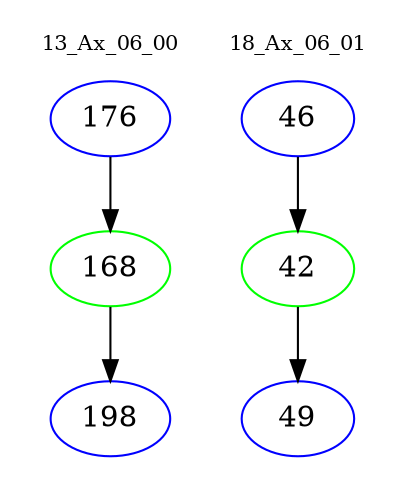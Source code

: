 digraph{
subgraph cluster_0 {
color = white
label = "13_Ax_06_00";
fontsize=10;
T0_176 [label="176", color="blue"]
T0_176 -> T0_168 [color="black"]
T0_168 [label="168", color="green"]
T0_168 -> T0_198 [color="black"]
T0_198 [label="198", color="blue"]
}
subgraph cluster_1 {
color = white
label = "18_Ax_06_01";
fontsize=10;
T1_46 [label="46", color="blue"]
T1_46 -> T1_42 [color="black"]
T1_42 [label="42", color="green"]
T1_42 -> T1_49 [color="black"]
T1_49 [label="49", color="blue"]
}
}
